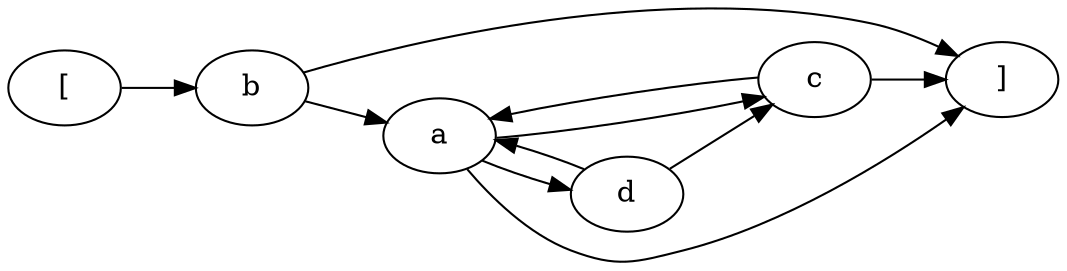 digraph G {
rankdir = LR
label = "";
esg0_vertex0 -> esg0_vertex2;
esg0_vertex3 -> esg0_vertex5;
esg0_vertex2 -> esg0_vertex5;
esg0_vertex1 -> esg0_vertex5;
esg0_vertex1 -> esg0_vertex3;
esg0_vertex1 -> esg0_vertex4;
esg0_vertex4 -> esg0_vertex1;
esg0_vertex3 -> esg0_vertex1;
esg0_vertex2 -> esg0_vertex1;
esg0_vertex4 -> esg0_vertex3;
esg0_vertex0 [label = "["]
esg0_vertex2 [label = "b"]
esg0_vertex3 [label = "c"]
esg0_vertex5 [label = "]"]
esg0_vertex1 [label = "a"]
esg0_vertex4 [label = "d"]
}
